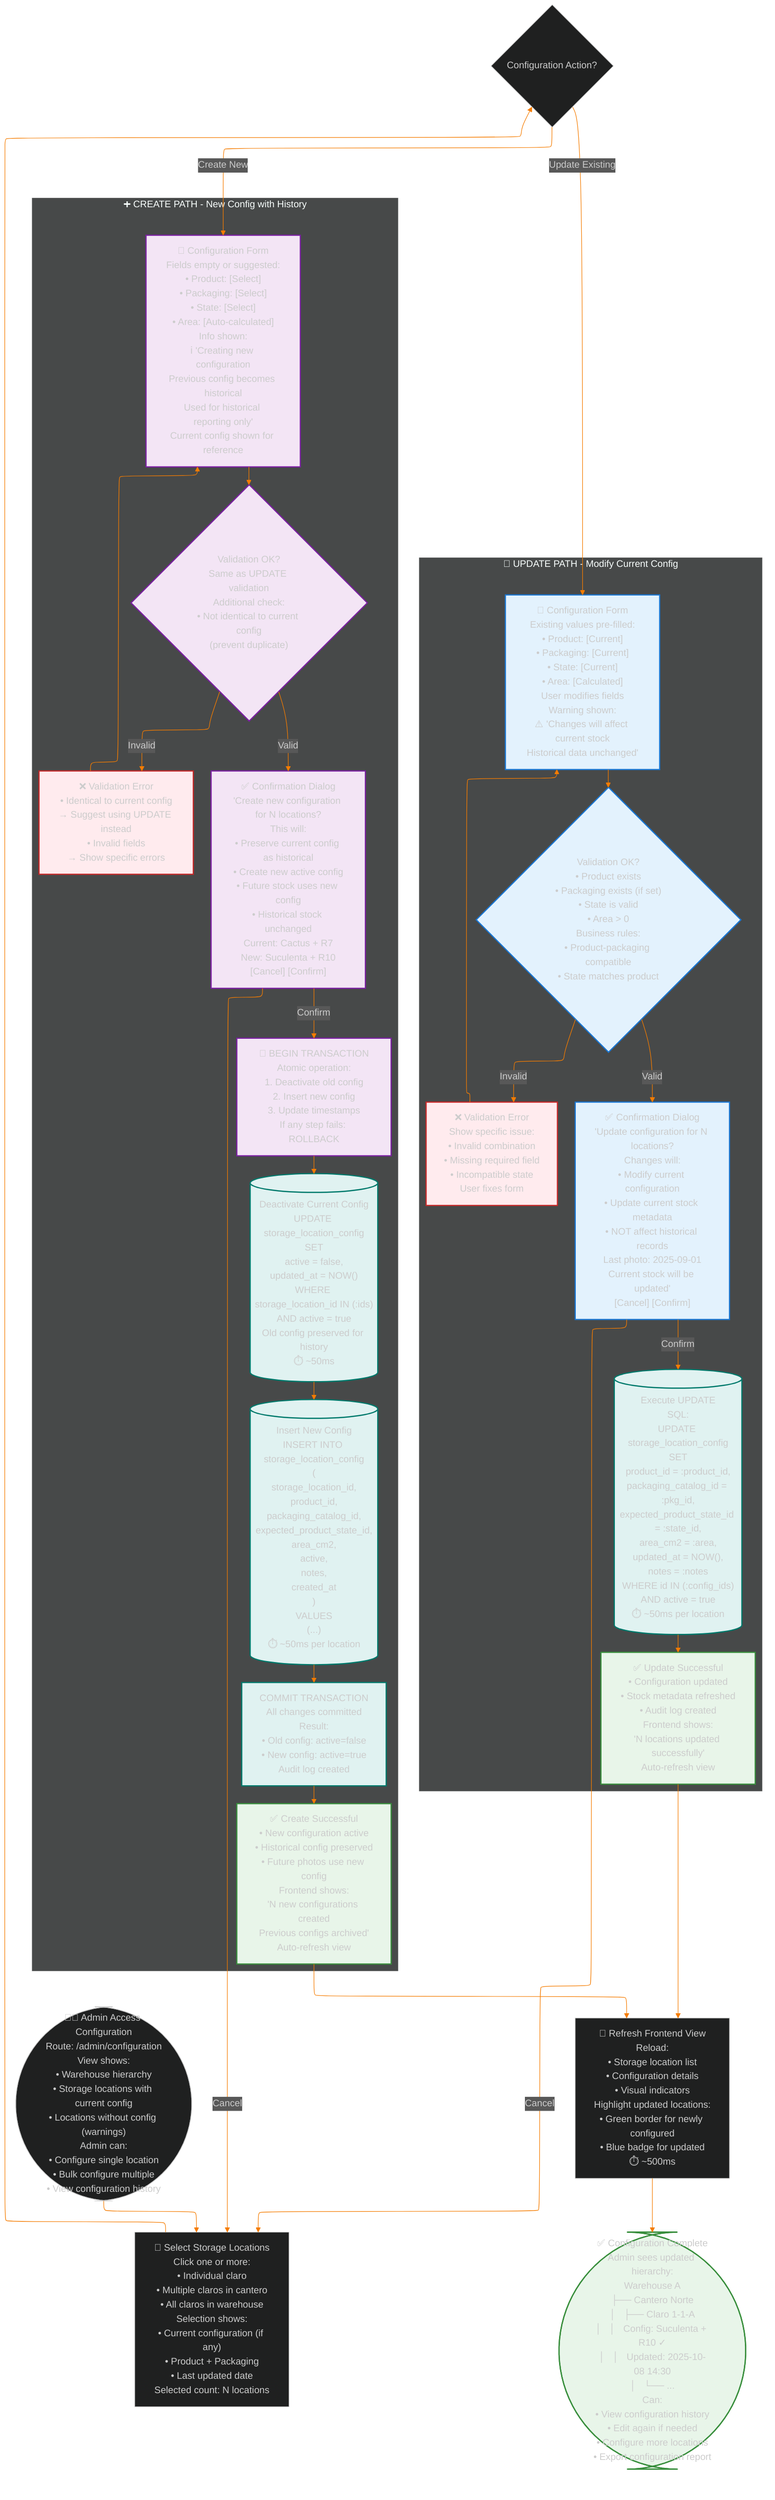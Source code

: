 ---
config:
  theme: dark
  themeVariables:
    primaryColor: '#FFF3E0'
    primaryTextColor: '#E65100'
    primaryBorderColor: '#FF9800'
    lineColor: '#F57C00'
    secondaryColor: '#E8F5E9'
    tertiaryColor: '#E3F2FD'
  layout: elk
---
flowchart TB
    %% ═══════════════════════════════════════════════════════════════════════
    %% STORAGE LOCATION CONFIGURATION SYSTEM - OVERVIEW
    %% ═══════════════════════════════════════════════════════════════════════
    %% Purpose: Executive view of storage location configuration management
    %% Scope: Two main paths - UPDATE existing vs CREATE new config
    %% Critical: Historical data integrity
    %% Updated: 2025-10-08 | Version: 1.0 | Mermaid v11.3.0+
    %% ═══════════════════════════════════════════════════════════════════════

    START@{ shape: stadium, label: "👨‍💼 Admin Access Configuration
    Route: /admin/configuration

    View shows:
    • Warehouse hierarchy
    • Storage locations with current config
    • Locations without config (warnings)

    Admin can:
    • Configure single location
    • Bulk configure multiple
    • View configuration history" }

    SELECT_LOCATIONS@{ shape: rect, label: "📍 Select Storage Locations
    Click one or more:
    • Individual claro
    • Multiple claros in cantero
    • All claros in warehouse

    Selection shows:
    • Current configuration (if any)
    • Product + Packaging
    • Last updated date

    Selected count: N locations" }

    CHOOSE_ACTION@{ shape: diamond, label: "Configuration Action?" }

    %% ═══════════════════════════════════════════════════════════════════════
    %% PATH 1: UPDATE EXISTING CONFIGURATION
    %% ═══════════════════════════════════════════════════════════════════════

    subgraph UPDATE_PATH["🔄 UPDATE PATH - Modify Current Config"]
        direction TB

        UPDATE_FORM@{ shape: rect, label: "📝 Configuration Form
        Existing values pre-filled:
        • Product: [Current]
        • Packaging: [Current]
        • State: [Current]
        • Area: [Calculated]

        User modifies fields

        Warning shown:
        ⚠️ 'Changes will affect current stock
            Historical data unchanged'" }

        UPDATE_VALIDATE@{ shape: diamond, label: "Validation OK?
        • Product exists
        • Packaging exists (if set)
        • State is valid
        • Area > 0

        Business rules:
        • Product-packaging compatible
        • State matches product" }

        UPDATE_ERROR@{ shape: rect, label: "❌ Validation Error
        Show specific issue:
        • Invalid combination
        • Missing required field
        • Incompatible state

        User fixes form" }

        UPDATE_CONFIRM@{ shape: rect, label: "✅ Confirmation Dialog
        'Update configuration for N locations?

        Changes will:
        • Modify current configuration
        • Update current stock metadata
        • NOT affect historical records

        Last photo: 2025-09-01
        Current stock will be updated'

        [Cancel] [Confirm]" }

        UPDATE_EXECUTE@{ shape: cyl, label: "Execute UPDATE
        SQL:
        UPDATE storage_location_config
        SET
          product_id = :product_id,
          packaging_catalog_id = :pkg_id,
          expected_product_state_id = :state_id,
          area_cm2 = :area,
          updated_at = NOW(),
          notes = :notes
        WHERE id IN (:config_ids)
          AND active = true

        ⏱️ ~50ms per location" }

        UPDATE_SUCCESS@{ shape: rect, label: "✅ Update Successful
        • Configuration updated
        • Stock metadata refreshed
        • Audit log created

        Frontend shows:
        'N locations updated successfully'

        Auto-refresh view" }
    end

    %% ═══════════════════════════════════════════════════════════════════════
    %% PATH 2: CREATE NEW CONFIGURATION
    %% ═══════════════════════════════════════════════════════════════════════

    subgraph CREATE_PATH["➕ CREATE PATH - New Config with History"]
        direction TB

        CREATE_FORM@{ shape: rect, label: "📝 Configuration Form
        Fields empty or suggested:
        • Product: [Select]
        • Packaging: [Select]
        • State: [Select]
        • Area: [Auto-calculated]

        Info shown:
        ℹ️ 'Creating new configuration
           Previous config becomes historical
           Used for historical reporting only'

        Current config shown for reference" }

        CREATE_VALIDATE@{ shape: diamond, label: "Validation OK?
        Same as UPDATE validation

        Additional check:
        • Not identical to current config
          (prevent duplicate)" }

        CREATE_ERROR@{ shape: rect, label: "❌ Validation Error
        • Identical to current config
          → Suggest using UPDATE instead
        • Invalid fields
          → Show specific errors" }

        CREATE_CONFIRM@{ shape: rect, label: "✅ Confirmation Dialog
        'Create new configuration for N locations?

        This will:
        • Preserve current config as historical
        • Create new active config
        • Future stock uses new config
        • Historical stock unchanged

        Current: Cactus + R7
        New: Suculenta + R10

        [Cancel] [Confirm]" }

        CREATE_TRANSACTION@{ shape: rect, label: "🔄 BEGIN TRANSACTION
        Atomic operation:
        1. Deactivate old config
        2. Insert new config
        3. Update timestamps

        If any step fails: ROLLBACK" }

        DEACTIVATE_OLD@{ shape: cyl, label: "Deactivate Current Config
        UPDATE storage_location_config
        SET
          active = false,
          updated_at = NOW()
        WHERE storage_location_id IN (:ids)
          AND active = true

        Old config preserved for history

        ⏱️ ~50ms" }

        INSERT_NEW@{ shape: cyl, label: "Insert New Config
        INSERT INTO storage_location_config
        (
          storage_location_id,
          product_id,
          packaging_catalog_id,
          expected_product_state_id,
          area_cm2,
          active,
          notes,
          created_at
        )
        VALUES
        (...)

        ⏱️ ~50ms per location" }

        CREATE_COMMIT@{ shape: rect, label: "COMMIT TRANSACTION
        All changes committed

        Result:
        • Old config: active=false
        • New config: active=true

        Audit log created" }

        CREATE_SUCCESS@{ shape: rect, label: "✅ Create Successful
        • New configuration active
        • Historical config preserved
        • Future photos use new config

        Frontend shows:
        'N new configurations created
         Previous configs archived'

        Auto-refresh view" }
    end

    %% ═══════════════════════════════════════════════════════════════════════
    %% FINAL STEPS
    %% ═══════════════════════════════════════════════════════════════════════

    REFRESH_VIEW@{ shape: rect, label: "🔄 Refresh Frontend View
    Reload:
    • Storage location list
    • Configuration details
    • Visual indicators

    Highlight updated locations:
    • Green border for newly configured
    • Blue badge for updated

    ⏱️ ~500ms" }

    DISPLAY_RESULT@{ shape: stadium, label: "✅ Configuration Complete
    Admin sees updated hierarchy:

    Warehouse A
    ├── Cantero Norte
    │   ├── Claro 1-1-A
    │   │   Config: Suculenta + R10 ✓
    │   │   Updated: 2025-10-08 14:30
    │   └── ...

    Can:
    • View configuration history
    • Edit again if needed
    • Configure more locations
    • Export configuration report" }

    %% ═══════════════════════════════════════════════════════════════════════
    %% CONNECTIONS
    %% ═══════════════════════════════════════════════════════════════════════

    START --> SELECT_LOCATIONS
    SELECT_LOCATIONS --> CHOOSE_ACTION

    CHOOSE_ACTION -->|Update Existing| UPDATE_FORM
    CHOOSE_ACTION -->|Create New| CREATE_FORM

    %% Update path
    UPDATE_FORM --> UPDATE_VALIDATE
    UPDATE_VALIDATE -->|Invalid| UPDATE_ERROR
    UPDATE_VALIDATE -->|Valid| UPDATE_CONFIRM
    UPDATE_ERROR --> UPDATE_FORM

    UPDATE_CONFIRM -->|Confirm| UPDATE_EXECUTE
    UPDATE_CONFIRM -->|Cancel| SELECT_LOCATIONS
    UPDATE_EXECUTE --> UPDATE_SUCCESS

    UPDATE_SUCCESS --> REFRESH_VIEW

    %% Create path
    CREATE_FORM --> CREATE_VALIDATE
    CREATE_VALIDATE -->|Invalid| CREATE_ERROR
    CREATE_VALIDATE -->|Valid| CREATE_CONFIRM
    CREATE_ERROR --> CREATE_FORM

    CREATE_CONFIRM -->|Confirm| CREATE_TRANSACTION
    CREATE_CONFIRM -->|Cancel| SELECT_LOCATIONS

    CREATE_TRANSACTION --> DEACTIVATE_OLD
    DEACTIVATE_OLD --> INSERT_NEW
    INSERT_NEW --> CREATE_COMMIT
    CREATE_COMMIT --> CREATE_SUCCESS

    CREATE_SUCCESS --> REFRESH_VIEW

    %% Final
    REFRESH_VIEW --> DISPLAY_RESULT

    %% ═══════════════════════════════════════════════════════════════════════
    %% STYLING
    %% ═══════════════════════════════════════════════════════════════════════

    classDef updateStyle fill:#E3F2FD,stroke:#1976D2,stroke-width:2px
    classDef createStyle fill:#F3E5F5,stroke:#7B1FA2,stroke-width:2px
    classDef dbStyle fill:#E0F2F1,stroke:#00796B,stroke-width:2px
    classDef successStyle fill:#E8F5E9,stroke:#388E3C,stroke-width:2px
    classDef errorStyle fill:#FFEBEE,stroke:#C62828,stroke-width:2px

    class UPDATE_FORM,UPDATE_VALIDATE,UPDATE_CONFIRM,UPDATE_EXECUTE updateStyle
    class CREATE_FORM,CREATE_VALIDATE,CREATE_CONFIRM,CREATE_TRANSACTION createStyle
    class DEACTIVATE_OLD,INSERT_NEW,CREATE_COMMIT,UPDATE_EXECUTE dbStyle
    class UPDATE_SUCCESS,CREATE_SUCCESS,DISPLAY_RESULT successStyle
    class UPDATE_ERROR,CREATE_ERROR errorStyle